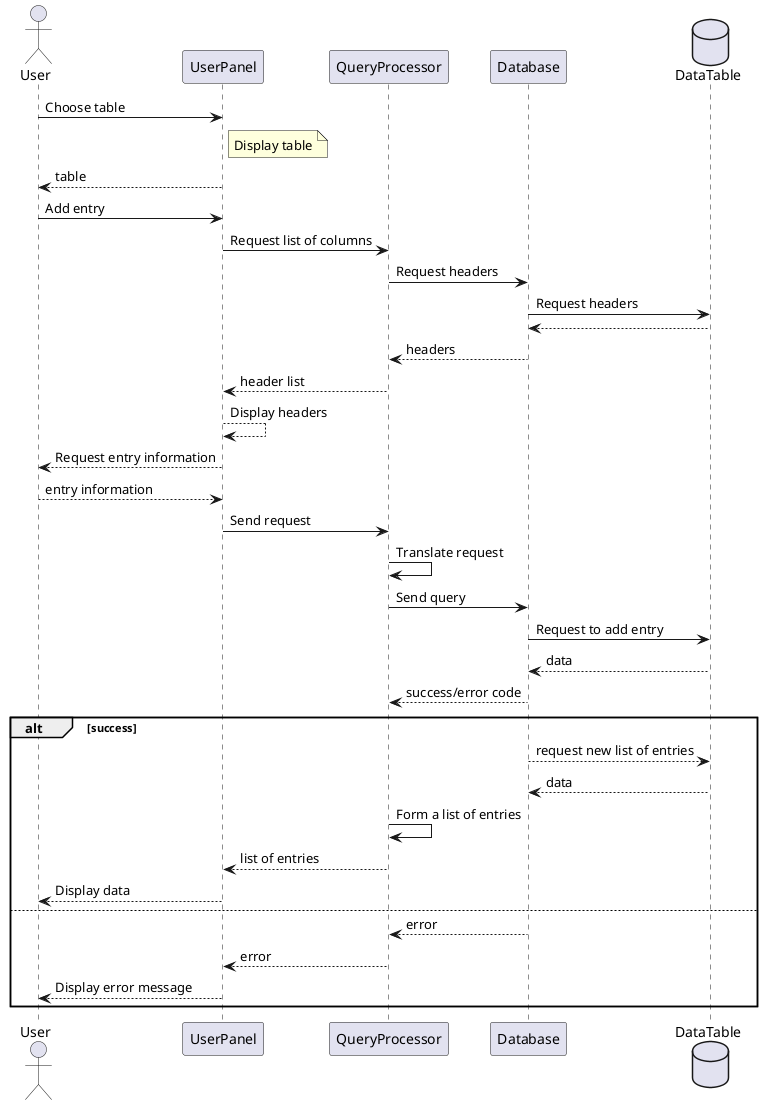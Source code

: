 @startuml
'https://plantuml.com/sequence-diagram

actor User
participant UserPanel
participant QueryProcessor
participant Database
database DataTable

User -> UserPanel: Choose table
note right of UserPanel
Display table
endnote
return table
User -> UserPanel: Add entry
UserPanel -> QueryProcessor: Request list of columns
QueryProcessor -> Database: Request headers
Database -> DataTable: Request headers
return
Database --> QueryProcessor: headers
QueryProcessor --> UserPanel: header list
UserPanel --> UserPanel: Display headers
UserPanel --> User: Request entry information
User --> UserPanel: entry information
UserPanel -> QueryProcessor: Send request
QueryProcessor -> QueryProcessor: Translate request
QueryProcessor -> Database: Send query
Database -> DataTable: Request to add entry
return data
Database --> QueryProcessor: success/error code
alt success
Database --> DataTable: request new list of entries
return data
QueryProcessor -> QueryProcessor: Form a list of entries
QueryProcessor --> UserPanel: list of entries
UserPanel --> User: Display data
else
Database --> QueryProcessor: error
QueryProcessor --> UserPanel: error
UserPanel --> User: Display error message
end

@enduml